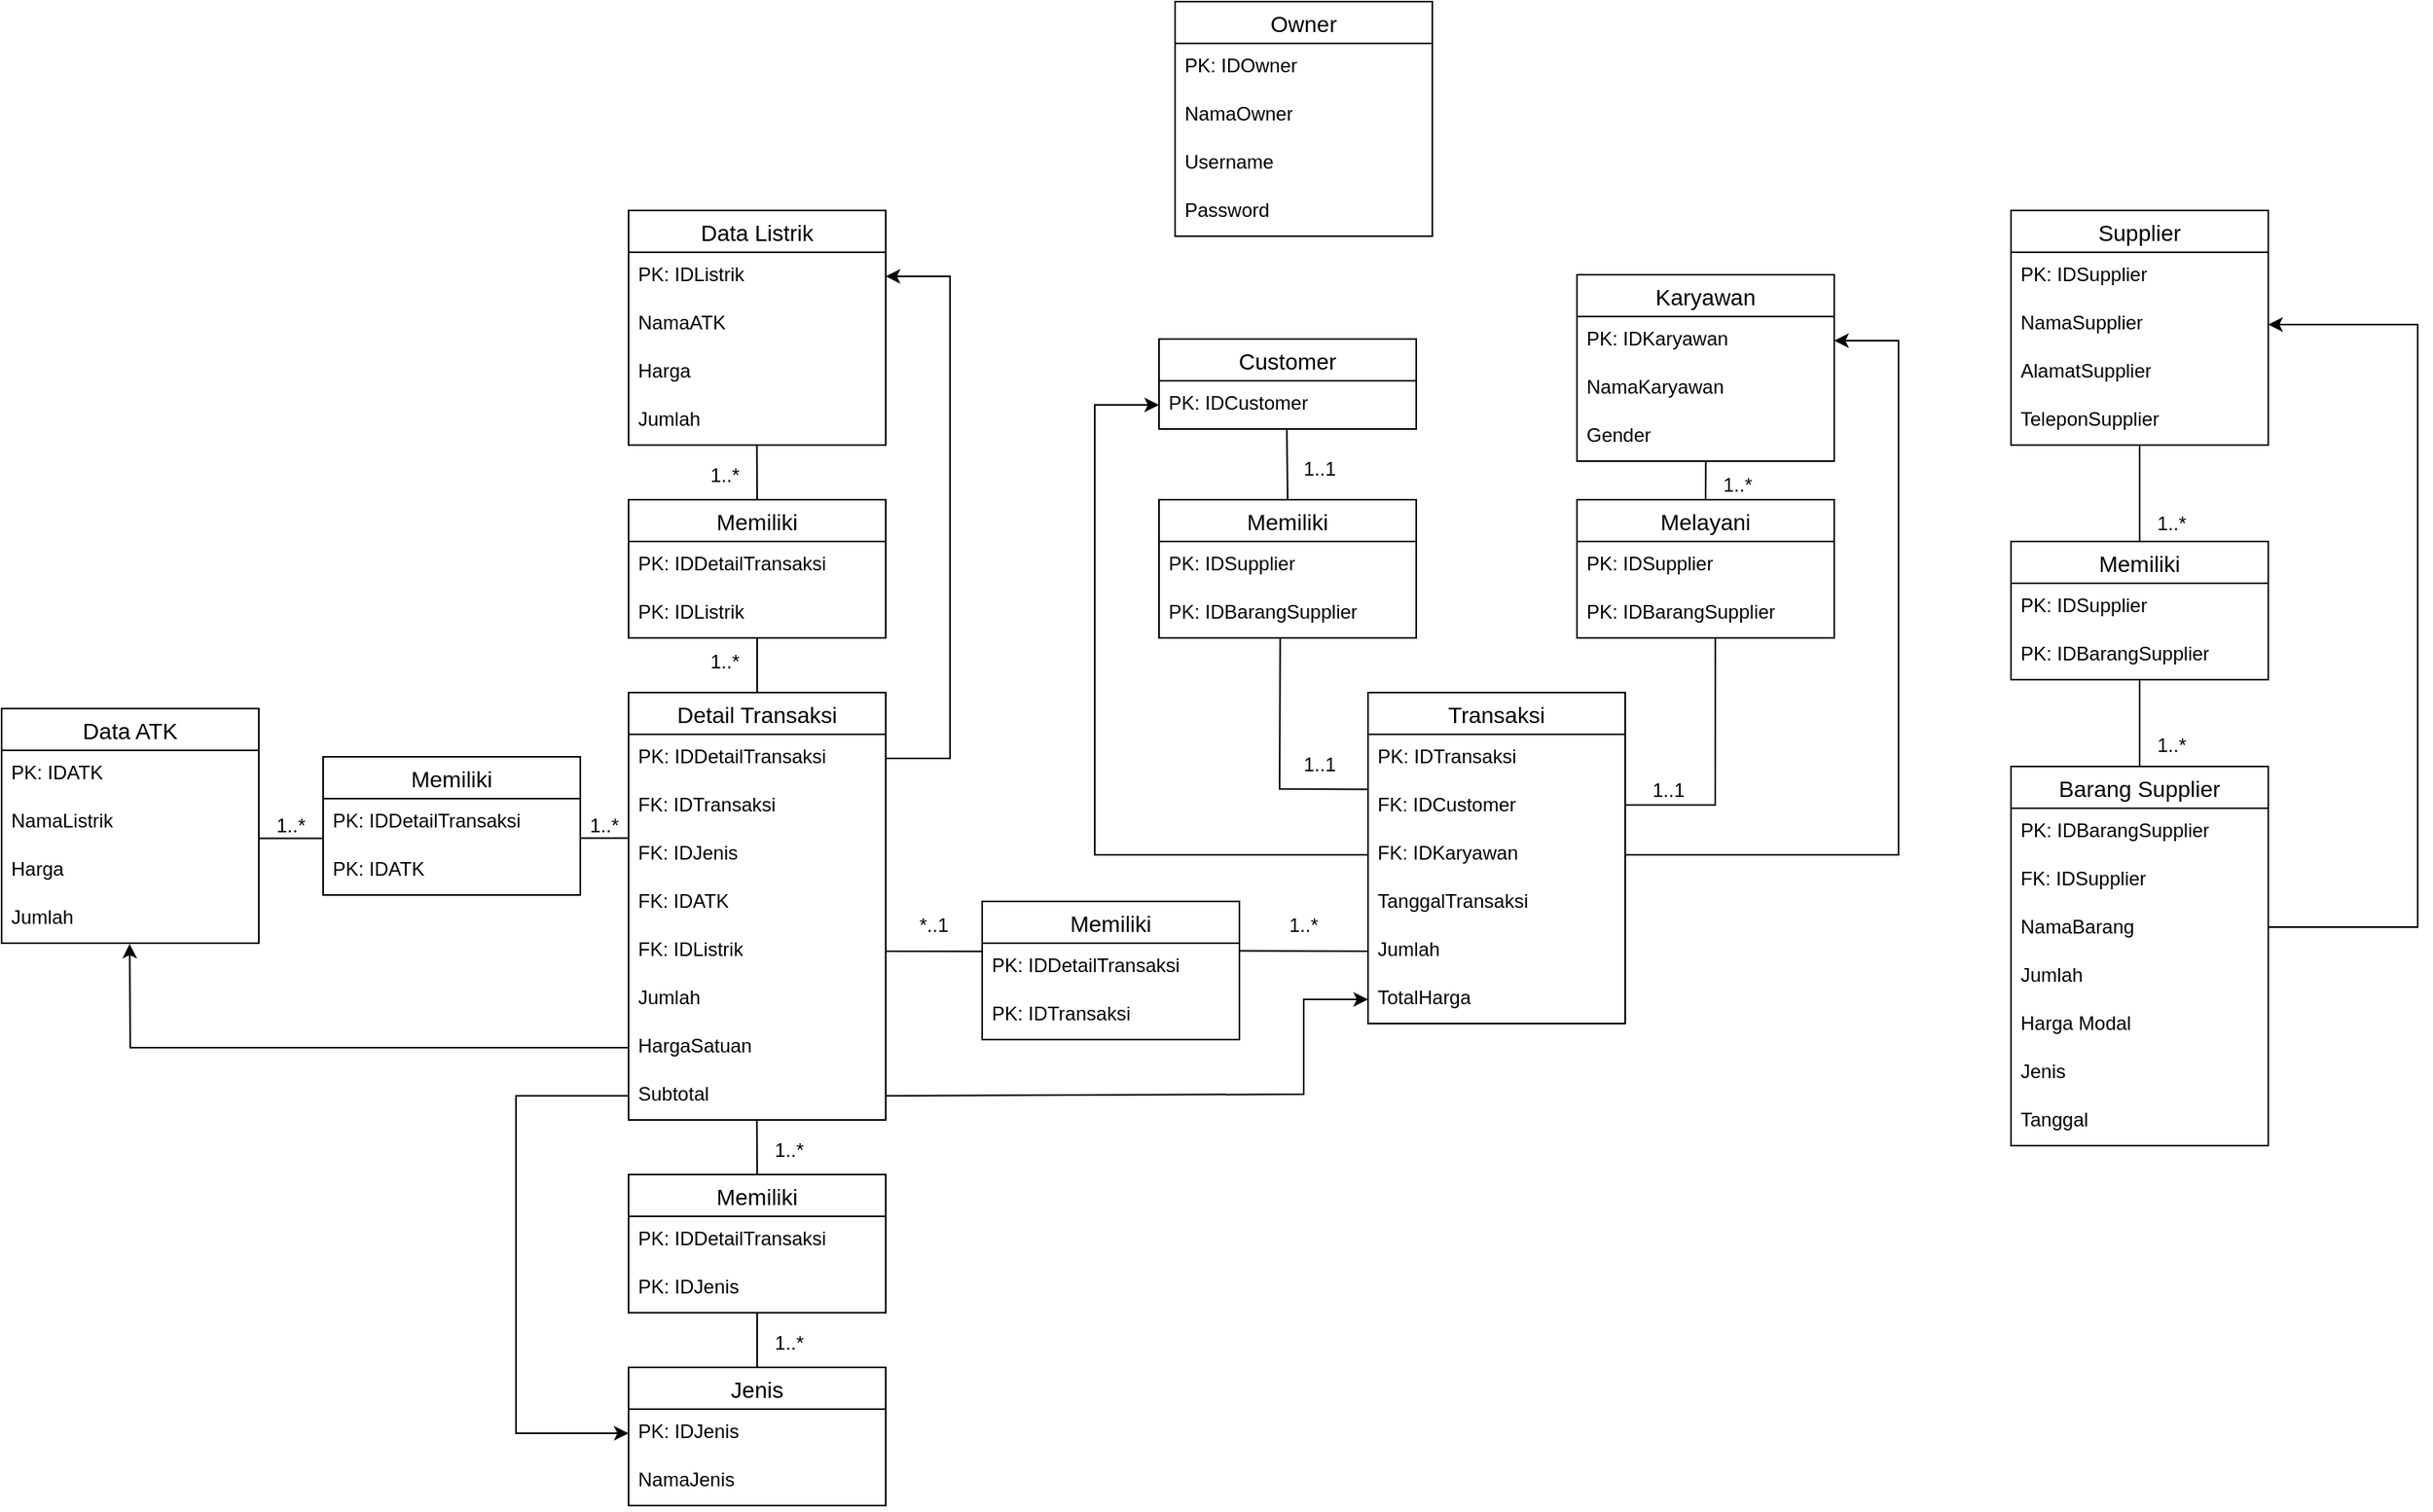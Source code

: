 <mxfile version="24.9.1">
  <diagram name="Page-1" id="pd5Z-vJEDujKjC-KWBN4">
    <mxGraphModel dx="1812" dy="1682" grid="1" gridSize="10" guides="1" tooltips="1" connect="1" arrows="1" fold="1" page="1" pageScale="1" pageWidth="827" pageHeight="1169" math="0" shadow="0">
      <root>
        <mxCell id="0" />
        <mxCell id="1" parent="0" />
        <mxCell id="2nRiDqllTPxRwzyI0WlH-1" value="Jenis" style="swimlane;fontStyle=0;childLayout=stackLayout;horizontal=1;startSize=26;horizontalStack=0;resizeParent=1;resizeParentMax=0;resizeLast=0;collapsible=1;marginBottom=0;align=center;fontSize=14;" vertex="1" parent="1">
          <mxGeometry x="150" y="760" width="160" height="86" as="geometry" />
        </mxCell>
        <mxCell id="2nRiDqllTPxRwzyI0WlH-2" value="PK: IDJenis" style="text;strokeColor=none;fillColor=none;spacingLeft=4;spacingRight=4;overflow=hidden;rotatable=0;points=[[0,0.5],[1,0.5]];portConstraint=eastwest;fontSize=12;whiteSpace=wrap;html=1;" vertex="1" parent="2nRiDqllTPxRwzyI0WlH-1">
          <mxGeometry y="26" width="160" height="30" as="geometry" />
        </mxCell>
        <mxCell id="2nRiDqllTPxRwzyI0WlH-3" value="NamaJenis" style="text;strokeColor=none;fillColor=none;spacingLeft=4;spacingRight=4;overflow=hidden;rotatable=0;points=[[0,0.5],[1,0.5]];portConstraint=eastwest;fontSize=12;whiteSpace=wrap;html=1;" vertex="1" parent="2nRiDqllTPxRwzyI0WlH-1">
          <mxGeometry y="56" width="160" height="30" as="geometry" />
        </mxCell>
        <mxCell id="2nRiDqllTPxRwzyI0WlH-5" value="Data Listrik" style="swimlane;fontStyle=0;childLayout=stackLayout;horizontal=1;startSize=26;horizontalStack=0;resizeParent=1;resizeParentMax=0;resizeLast=0;collapsible=1;marginBottom=0;align=center;fontSize=14;" vertex="1" parent="1">
          <mxGeometry x="150" y="40" width="160" height="146" as="geometry" />
        </mxCell>
        <mxCell id="2nRiDqllTPxRwzyI0WlH-6" value="PK: IDListrik" style="text;strokeColor=none;fillColor=none;spacingLeft=4;spacingRight=4;overflow=hidden;rotatable=0;points=[[0,0.5],[1,0.5]];portConstraint=eastwest;fontSize=12;whiteSpace=wrap;html=1;" vertex="1" parent="2nRiDqllTPxRwzyI0WlH-5">
          <mxGeometry y="26" width="160" height="30" as="geometry" />
        </mxCell>
        <mxCell id="2nRiDqllTPxRwzyI0WlH-10" value="NamaATK" style="text;strokeColor=none;fillColor=none;spacingLeft=4;spacingRight=4;overflow=hidden;rotatable=0;points=[[0,0.5],[1,0.5]];portConstraint=eastwest;fontSize=12;whiteSpace=wrap;html=1;" vertex="1" parent="2nRiDqllTPxRwzyI0WlH-5">
          <mxGeometry y="56" width="160" height="30" as="geometry" />
        </mxCell>
        <mxCell id="2nRiDqllTPxRwzyI0WlH-7" value="Harga" style="text;strokeColor=none;fillColor=none;spacingLeft=4;spacingRight=4;overflow=hidden;rotatable=0;points=[[0,0.5],[1,0.5]];portConstraint=eastwest;fontSize=12;whiteSpace=wrap;html=1;" vertex="1" parent="2nRiDqllTPxRwzyI0WlH-5">
          <mxGeometry y="86" width="160" height="30" as="geometry" />
        </mxCell>
        <mxCell id="2nRiDqllTPxRwzyI0WlH-8" value="Jumlah" style="text;strokeColor=none;fillColor=none;spacingLeft=4;spacingRight=4;overflow=hidden;rotatable=0;points=[[0,0.5],[1,0.5]];portConstraint=eastwest;fontSize=12;whiteSpace=wrap;html=1;" vertex="1" parent="2nRiDqllTPxRwzyI0WlH-5">
          <mxGeometry y="116" width="160" height="30" as="geometry" />
        </mxCell>
        <mxCell id="2nRiDqllTPxRwzyI0WlH-21" value="Data ATK" style="swimlane;fontStyle=0;childLayout=stackLayout;horizontal=1;startSize=26;horizontalStack=0;resizeParent=1;resizeParentMax=0;resizeLast=0;collapsible=1;marginBottom=0;align=center;fontSize=14;" vertex="1" parent="1">
          <mxGeometry x="-240" y="350" width="160" height="146" as="geometry" />
        </mxCell>
        <mxCell id="2nRiDqllTPxRwzyI0WlH-22" value="PK: IDATK" style="text;strokeColor=none;fillColor=none;spacingLeft=4;spacingRight=4;overflow=hidden;rotatable=0;points=[[0,0.5],[1,0.5]];portConstraint=eastwest;fontSize=12;whiteSpace=wrap;html=1;" vertex="1" parent="2nRiDqllTPxRwzyI0WlH-21">
          <mxGeometry y="26" width="160" height="30" as="geometry" />
        </mxCell>
        <mxCell id="2nRiDqllTPxRwzyI0WlH-23" value="NamaListrik" style="text;strokeColor=none;fillColor=none;spacingLeft=4;spacingRight=4;overflow=hidden;rotatable=0;points=[[0,0.5],[1,0.5]];portConstraint=eastwest;fontSize=12;whiteSpace=wrap;html=1;" vertex="1" parent="2nRiDqllTPxRwzyI0WlH-21">
          <mxGeometry y="56" width="160" height="30" as="geometry" />
        </mxCell>
        <mxCell id="2nRiDqllTPxRwzyI0WlH-24" value="Harga" style="text;strokeColor=none;fillColor=none;spacingLeft=4;spacingRight=4;overflow=hidden;rotatable=0;points=[[0,0.5],[1,0.5]];portConstraint=eastwest;fontSize=12;whiteSpace=wrap;html=1;" vertex="1" parent="2nRiDqllTPxRwzyI0WlH-21">
          <mxGeometry y="86" width="160" height="30" as="geometry" />
        </mxCell>
        <mxCell id="2nRiDqllTPxRwzyI0WlH-25" value="Jumlah" style="text;strokeColor=none;fillColor=none;spacingLeft=4;spacingRight=4;overflow=hidden;rotatable=0;points=[[0,0.5],[1,0.5]];portConstraint=eastwest;fontSize=12;whiteSpace=wrap;html=1;" vertex="1" parent="2nRiDqllTPxRwzyI0WlH-21">
          <mxGeometry y="116" width="160" height="30" as="geometry" />
        </mxCell>
        <mxCell id="2nRiDqllTPxRwzyI0WlH-26" value="Karyawan" style="swimlane;fontStyle=0;childLayout=stackLayout;horizontal=1;startSize=26;horizontalStack=0;resizeParent=1;resizeParentMax=0;resizeLast=0;collapsible=1;marginBottom=0;align=center;fontSize=14;" vertex="1" parent="1">
          <mxGeometry x="740" y="80" width="160" height="116" as="geometry" />
        </mxCell>
        <mxCell id="2nRiDqllTPxRwzyI0WlH-27" value="PK: IDKaryawan" style="text;strokeColor=none;fillColor=none;spacingLeft=4;spacingRight=4;overflow=hidden;rotatable=0;points=[[0,0.5],[1,0.5]];portConstraint=eastwest;fontSize=12;whiteSpace=wrap;html=1;" vertex="1" parent="2nRiDqllTPxRwzyI0WlH-26">
          <mxGeometry y="26" width="160" height="30" as="geometry" />
        </mxCell>
        <mxCell id="2nRiDqllTPxRwzyI0WlH-28" value="NamaKaryawan" style="text;strokeColor=none;fillColor=none;spacingLeft=4;spacingRight=4;overflow=hidden;rotatable=0;points=[[0,0.5],[1,0.5]];portConstraint=eastwest;fontSize=12;whiteSpace=wrap;html=1;" vertex="1" parent="2nRiDqllTPxRwzyI0WlH-26">
          <mxGeometry y="56" width="160" height="30" as="geometry" />
        </mxCell>
        <mxCell id="2nRiDqllTPxRwzyI0WlH-29" value="Gender" style="text;strokeColor=none;fillColor=none;spacingLeft=4;spacingRight=4;overflow=hidden;rotatable=0;points=[[0,0.5],[1,0.5]];portConstraint=eastwest;fontSize=12;whiteSpace=wrap;html=1;" vertex="1" parent="2nRiDqllTPxRwzyI0WlH-26">
          <mxGeometry y="86" width="160" height="30" as="geometry" />
        </mxCell>
        <mxCell id="2nRiDqllTPxRwzyI0WlH-30" value="Customer" style="swimlane;fontStyle=0;childLayout=stackLayout;horizontal=1;startSize=26;horizontalStack=0;resizeParent=1;resizeParentMax=0;resizeLast=0;collapsible=1;marginBottom=0;align=center;fontSize=14;" vertex="1" parent="1">
          <mxGeometry x="480" y="120" width="160" height="56" as="geometry" />
        </mxCell>
        <mxCell id="2nRiDqllTPxRwzyI0WlH-31" value="PK: IDCustomer" style="text;strokeColor=none;fillColor=none;spacingLeft=4;spacingRight=4;overflow=hidden;rotatable=0;points=[[0,0.5],[1,0.5]];portConstraint=eastwest;fontSize=12;whiteSpace=wrap;html=1;" vertex="1" parent="2nRiDqllTPxRwzyI0WlH-30">
          <mxGeometry y="26" width="160" height="30" as="geometry" />
        </mxCell>
        <mxCell id="2nRiDqllTPxRwzyI0WlH-34" value="Owner" style="swimlane;fontStyle=0;childLayout=stackLayout;horizontal=1;startSize=26;horizontalStack=0;resizeParent=1;resizeParentMax=0;resizeLast=0;collapsible=1;marginBottom=0;align=center;fontSize=14;" vertex="1" parent="1">
          <mxGeometry x="490" y="-90" width="160" height="146" as="geometry" />
        </mxCell>
        <mxCell id="2nRiDqllTPxRwzyI0WlH-35" value="PK: IDOwner" style="text;strokeColor=none;fillColor=none;spacingLeft=4;spacingRight=4;overflow=hidden;rotatable=0;points=[[0,0.5],[1,0.5]];portConstraint=eastwest;fontSize=12;whiteSpace=wrap;html=1;" vertex="1" parent="2nRiDqllTPxRwzyI0WlH-34">
          <mxGeometry y="26" width="160" height="30" as="geometry" />
        </mxCell>
        <mxCell id="2nRiDqllTPxRwzyI0WlH-36" value="NamaOwner" style="text;strokeColor=none;fillColor=none;spacingLeft=4;spacingRight=4;overflow=hidden;rotatable=0;points=[[0,0.5],[1,0.5]];portConstraint=eastwest;fontSize=12;whiteSpace=wrap;html=1;" vertex="1" parent="2nRiDqllTPxRwzyI0WlH-34">
          <mxGeometry y="56" width="160" height="30" as="geometry" />
        </mxCell>
        <mxCell id="2nRiDqllTPxRwzyI0WlH-37" value="Username" style="text;strokeColor=none;fillColor=none;spacingLeft=4;spacingRight=4;overflow=hidden;rotatable=0;points=[[0,0.5],[1,0.5]];portConstraint=eastwest;fontSize=12;whiteSpace=wrap;html=1;" vertex="1" parent="2nRiDqllTPxRwzyI0WlH-34">
          <mxGeometry y="86" width="160" height="30" as="geometry" />
        </mxCell>
        <mxCell id="2nRiDqllTPxRwzyI0WlH-38" value="Password" style="text;strokeColor=none;fillColor=none;spacingLeft=4;spacingRight=4;overflow=hidden;rotatable=0;points=[[0,0.5],[1,0.5]];portConstraint=eastwest;fontSize=12;whiteSpace=wrap;html=1;" vertex="1" parent="2nRiDqllTPxRwzyI0WlH-34">
          <mxGeometry y="116" width="160" height="30" as="geometry" />
        </mxCell>
        <mxCell id="2nRiDqllTPxRwzyI0WlH-39" value="Supplier" style="swimlane;fontStyle=0;childLayout=stackLayout;horizontal=1;startSize=26;horizontalStack=0;resizeParent=1;resizeParentMax=0;resizeLast=0;collapsible=1;marginBottom=0;align=center;fontSize=14;" vertex="1" parent="1">
          <mxGeometry x="1010" y="40" width="160" height="146" as="geometry" />
        </mxCell>
        <mxCell id="2nRiDqllTPxRwzyI0WlH-40" value="PK: IDSupplier" style="text;strokeColor=none;fillColor=none;spacingLeft=4;spacingRight=4;overflow=hidden;rotatable=0;points=[[0,0.5],[1,0.5]];portConstraint=eastwest;fontSize=12;whiteSpace=wrap;html=1;" vertex="1" parent="2nRiDqllTPxRwzyI0WlH-39">
          <mxGeometry y="26" width="160" height="30" as="geometry" />
        </mxCell>
        <mxCell id="2nRiDqllTPxRwzyI0WlH-41" value="NamaSupplier" style="text;strokeColor=none;fillColor=none;spacingLeft=4;spacingRight=4;overflow=hidden;rotatable=0;points=[[0,0.5],[1,0.5]];portConstraint=eastwest;fontSize=12;whiteSpace=wrap;html=1;" vertex="1" parent="2nRiDqllTPxRwzyI0WlH-39">
          <mxGeometry y="56" width="160" height="30" as="geometry" />
        </mxCell>
        <mxCell id="2nRiDqllTPxRwzyI0WlH-42" value="AlamatSupplier" style="text;strokeColor=none;fillColor=none;spacingLeft=4;spacingRight=4;overflow=hidden;rotatable=0;points=[[0,0.5],[1,0.5]];portConstraint=eastwest;fontSize=12;whiteSpace=wrap;html=1;" vertex="1" parent="2nRiDqllTPxRwzyI0WlH-39">
          <mxGeometry y="86" width="160" height="30" as="geometry" />
        </mxCell>
        <mxCell id="2nRiDqllTPxRwzyI0WlH-43" value="TeleponSupplier" style="text;strokeColor=none;fillColor=none;spacingLeft=4;spacingRight=4;overflow=hidden;rotatable=0;points=[[0,0.5],[1,0.5]];portConstraint=eastwest;fontSize=12;whiteSpace=wrap;html=1;" vertex="1" parent="2nRiDqllTPxRwzyI0WlH-39">
          <mxGeometry y="116" width="160" height="30" as="geometry" />
        </mxCell>
        <mxCell id="2nRiDqllTPxRwzyI0WlH-44" value="Barang Supplier" style="swimlane;fontStyle=0;childLayout=stackLayout;horizontal=1;startSize=26;horizontalStack=0;resizeParent=1;resizeParentMax=0;resizeLast=0;collapsible=1;marginBottom=0;align=center;fontSize=14;" vertex="1" parent="1">
          <mxGeometry x="1010" y="386" width="160" height="236" as="geometry" />
        </mxCell>
        <mxCell id="2nRiDqllTPxRwzyI0WlH-45" value="PK: IDBarangSupplier" style="text;strokeColor=none;fillColor=none;spacingLeft=4;spacingRight=4;overflow=hidden;rotatable=0;points=[[0,0.5],[1,0.5]];portConstraint=eastwest;fontSize=12;whiteSpace=wrap;html=1;" vertex="1" parent="2nRiDqllTPxRwzyI0WlH-44">
          <mxGeometry y="26" width="160" height="30" as="geometry" />
        </mxCell>
        <mxCell id="2nRiDqllTPxRwzyI0WlH-46" value="FK: IDSupplier" style="text;strokeColor=none;fillColor=none;spacingLeft=4;spacingRight=4;overflow=hidden;rotatable=0;points=[[0,0.5],[1,0.5]];portConstraint=eastwest;fontSize=12;whiteSpace=wrap;html=1;" vertex="1" parent="2nRiDqllTPxRwzyI0WlH-44">
          <mxGeometry y="56" width="160" height="30" as="geometry" />
        </mxCell>
        <mxCell id="2nRiDqllTPxRwzyI0WlH-47" value="NamaBarang" style="text;strokeColor=none;fillColor=none;spacingLeft=4;spacingRight=4;overflow=hidden;rotatable=0;points=[[0,0.5],[1,0.5]];portConstraint=eastwest;fontSize=12;whiteSpace=wrap;html=1;" vertex="1" parent="2nRiDqllTPxRwzyI0WlH-44">
          <mxGeometry y="86" width="160" height="30" as="geometry" />
        </mxCell>
        <mxCell id="2nRiDqllTPxRwzyI0WlH-49" value="Jumlah" style="text;strokeColor=none;fillColor=none;spacingLeft=4;spacingRight=4;overflow=hidden;rotatable=0;points=[[0,0.5],[1,0.5]];portConstraint=eastwest;fontSize=12;whiteSpace=wrap;html=1;" vertex="1" parent="2nRiDqllTPxRwzyI0WlH-44">
          <mxGeometry y="116" width="160" height="30" as="geometry" />
        </mxCell>
        <mxCell id="2nRiDqllTPxRwzyI0WlH-50" value="Harga Modal" style="text;strokeColor=none;fillColor=none;spacingLeft=4;spacingRight=4;overflow=hidden;rotatable=0;points=[[0,0.5],[1,0.5]];portConstraint=eastwest;fontSize=12;whiteSpace=wrap;html=1;" vertex="1" parent="2nRiDqllTPxRwzyI0WlH-44">
          <mxGeometry y="146" width="160" height="30" as="geometry" />
        </mxCell>
        <mxCell id="2nRiDqllTPxRwzyI0WlH-51" value="Jenis" style="text;strokeColor=none;fillColor=none;spacingLeft=4;spacingRight=4;overflow=hidden;rotatable=0;points=[[0,0.5],[1,0.5]];portConstraint=eastwest;fontSize=12;whiteSpace=wrap;html=1;" vertex="1" parent="2nRiDqllTPxRwzyI0WlH-44">
          <mxGeometry y="176" width="160" height="30" as="geometry" />
        </mxCell>
        <mxCell id="2nRiDqllTPxRwzyI0WlH-52" value="Tanggal" style="text;strokeColor=none;fillColor=none;spacingLeft=4;spacingRight=4;overflow=hidden;rotatable=0;points=[[0,0.5],[1,0.5]];portConstraint=eastwest;fontSize=12;whiteSpace=wrap;html=1;" vertex="1" parent="2nRiDqllTPxRwzyI0WlH-44">
          <mxGeometry y="206" width="160" height="30" as="geometry" />
        </mxCell>
        <mxCell id="2nRiDqllTPxRwzyI0WlH-53" value="Transaksi" style="swimlane;fontStyle=0;childLayout=stackLayout;horizontal=1;startSize=26;horizontalStack=0;resizeParent=1;resizeParentMax=0;resizeLast=0;collapsible=1;marginBottom=0;align=center;fontSize=14;" vertex="1" parent="1">
          <mxGeometry x="610" y="340" width="160" height="206" as="geometry" />
        </mxCell>
        <mxCell id="2nRiDqllTPxRwzyI0WlH-54" value="PK: IDTransaksi" style="text;strokeColor=none;fillColor=none;spacingLeft=4;spacingRight=4;overflow=hidden;rotatable=0;points=[[0,0.5],[1,0.5]];portConstraint=eastwest;fontSize=12;whiteSpace=wrap;html=1;" vertex="1" parent="2nRiDqllTPxRwzyI0WlH-53">
          <mxGeometry y="26" width="160" height="30" as="geometry" />
        </mxCell>
        <mxCell id="2nRiDqllTPxRwzyI0WlH-61" value="FK: IDCustomer" style="text;strokeColor=none;fillColor=none;spacingLeft=4;spacingRight=4;overflow=hidden;rotatable=0;points=[[0,0.5],[1,0.5]];portConstraint=eastwest;fontSize=12;whiteSpace=wrap;html=1;" vertex="1" parent="2nRiDqllTPxRwzyI0WlH-53">
          <mxGeometry y="56" width="160" height="30" as="geometry" />
        </mxCell>
        <mxCell id="2nRiDqllTPxRwzyI0WlH-62" value="FK: IDKaryawan" style="text;strokeColor=none;fillColor=none;spacingLeft=4;spacingRight=4;overflow=hidden;rotatable=0;points=[[0,0.5],[1,0.5]];portConstraint=eastwest;fontSize=12;whiteSpace=wrap;html=1;" vertex="1" parent="2nRiDqllTPxRwzyI0WlH-53">
          <mxGeometry y="86" width="160" height="30" as="geometry" />
        </mxCell>
        <mxCell id="2nRiDqllTPxRwzyI0WlH-55" value="TanggalTransaksi" style="text;strokeColor=none;fillColor=none;spacingLeft=4;spacingRight=4;overflow=hidden;rotatable=0;points=[[0,0.5],[1,0.5]];portConstraint=eastwest;fontSize=12;whiteSpace=wrap;html=1;" vertex="1" parent="2nRiDqllTPxRwzyI0WlH-53">
          <mxGeometry y="116" width="160" height="30" as="geometry" />
        </mxCell>
        <mxCell id="2nRiDqllTPxRwzyI0WlH-56" value="Jumlah" style="text;strokeColor=none;fillColor=none;spacingLeft=4;spacingRight=4;overflow=hidden;rotatable=0;points=[[0,0.5],[1,0.5]];portConstraint=eastwest;fontSize=12;whiteSpace=wrap;html=1;" vertex="1" parent="2nRiDqllTPxRwzyI0WlH-53">
          <mxGeometry y="146" width="160" height="30" as="geometry" />
        </mxCell>
        <mxCell id="2nRiDqllTPxRwzyI0WlH-57" value="TotalHarga" style="text;strokeColor=none;fillColor=none;spacingLeft=4;spacingRight=4;overflow=hidden;rotatable=0;points=[[0,0.5],[1,0.5]];portConstraint=eastwest;fontSize=12;whiteSpace=wrap;html=1;" vertex="1" parent="2nRiDqllTPxRwzyI0WlH-53">
          <mxGeometry y="176" width="160" height="30" as="geometry" />
        </mxCell>
        <mxCell id="2nRiDqllTPxRwzyI0WlH-64" value="Detail Transaksi" style="swimlane;fontStyle=0;childLayout=stackLayout;horizontal=1;startSize=26;horizontalStack=0;resizeParent=1;resizeParentMax=0;resizeLast=0;collapsible=1;marginBottom=0;align=center;fontSize=14;" vertex="1" parent="1">
          <mxGeometry x="150" y="340" width="160" height="266" as="geometry" />
        </mxCell>
        <mxCell id="2nRiDqllTPxRwzyI0WlH-65" value="PK: IDDetailTransaksi" style="text;strokeColor=none;fillColor=none;spacingLeft=4;spacingRight=4;overflow=hidden;rotatable=0;points=[[0,0.5],[1,0.5]];portConstraint=eastwest;fontSize=12;whiteSpace=wrap;html=1;" vertex="1" parent="2nRiDqllTPxRwzyI0WlH-64">
          <mxGeometry y="26" width="160" height="30" as="geometry" />
        </mxCell>
        <mxCell id="2nRiDqllTPxRwzyI0WlH-75" value="FK: IDTransaksi" style="text;strokeColor=none;fillColor=none;spacingLeft=4;spacingRight=4;overflow=hidden;rotatable=0;points=[[0,0.5],[1,0.5]];portConstraint=eastwest;fontSize=12;whiteSpace=wrap;html=1;" vertex="1" parent="2nRiDqllTPxRwzyI0WlH-64">
          <mxGeometry y="56" width="160" height="30" as="geometry" />
        </mxCell>
        <mxCell id="2nRiDqllTPxRwzyI0WlH-66" value="FK: IDJenis" style="text;strokeColor=none;fillColor=none;spacingLeft=4;spacingRight=4;overflow=hidden;rotatable=0;points=[[0,0.5],[1,0.5]];portConstraint=eastwest;fontSize=12;whiteSpace=wrap;html=1;" vertex="1" parent="2nRiDqllTPxRwzyI0WlH-64">
          <mxGeometry y="86" width="160" height="30" as="geometry" />
        </mxCell>
        <mxCell id="2nRiDqllTPxRwzyI0WlH-67" value="FK: IDATK" style="text;strokeColor=none;fillColor=none;spacingLeft=4;spacingRight=4;overflow=hidden;rotatable=0;points=[[0,0.5],[1,0.5]];portConstraint=eastwest;fontSize=12;whiteSpace=wrap;html=1;" vertex="1" parent="2nRiDqllTPxRwzyI0WlH-64">
          <mxGeometry y="116" width="160" height="30" as="geometry" />
        </mxCell>
        <mxCell id="2nRiDqllTPxRwzyI0WlH-90" value="FK: IDListrik" style="text;strokeColor=none;fillColor=none;spacingLeft=4;spacingRight=4;overflow=hidden;rotatable=0;points=[[0,0.5],[1,0.5]];portConstraint=eastwest;fontSize=12;whiteSpace=wrap;html=1;" vertex="1" parent="2nRiDqllTPxRwzyI0WlH-64">
          <mxGeometry y="146" width="160" height="30" as="geometry" />
        </mxCell>
        <mxCell id="2nRiDqllTPxRwzyI0WlH-68" value="Jumlah" style="text;strokeColor=none;fillColor=none;spacingLeft=4;spacingRight=4;overflow=hidden;rotatable=0;points=[[0,0.5],[1,0.5]];portConstraint=eastwest;fontSize=12;whiteSpace=wrap;html=1;" vertex="1" parent="2nRiDqllTPxRwzyI0WlH-64">
          <mxGeometry y="176" width="160" height="30" as="geometry" />
        </mxCell>
        <mxCell id="2nRiDqllTPxRwzyI0WlH-69" value="HargaSatuan" style="text;strokeColor=none;fillColor=none;spacingLeft=4;spacingRight=4;overflow=hidden;rotatable=0;points=[[0,0.5],[1,0.5]];portConstraint=eastwest;fontSize=12;whiteSpace=wrap;html=1;" vertex="1" parent="2nRiDqllTPxRwzyI0WlH-64">
          <mxGeometry y="206" width="160" height="30" as="geometry" />
        </mxCell>
        <mxCell id="2nRiDqllTPxRwzyI0WlH-70" value="Subtotal" style="text;strokeColor=none;fillColor=none;spacingLeft=4;spacingRight=4;overflow=hidden;rotatable=0;points=[[0,0.5],[1,0.5]];portConstraint=eastwest;fontSize=12;whiteSpace=wrap;html=1;" vertex="1" parent="2nRiDqllTPxRwzyI0WlH-64">
          <mxGeometry y="236" width="160" height="30" as="geometry" />
        </mxCell>
        <mxCell id="2nRiDqllTPxRwzyI0WlH-81" value="Memiliki" style="swimlane;fontStyle=0;childLayout=stackLayout;horizontal=1;startSize=26;horizontalStack=0;resizeParent=1;resizeParentMax=0;resizeLast=0;collapsible=1;marginBottom=0;align=center;fontSize=14;" vertex="1" parent="1">
          <mxGeometry x="1010" y="246" width="160" height="86" as="geometry" />
        </mxCell>
        <mxCell id="2nRiDqllTPxRwzyI0WlH-82" value="PK: IDSupplier" style="text;strokeColor=none;fillColor=none;spacingLeft=4;spacingRight=4;overflow=hidden;rotatable=0;points=[[0,0.5],[1,0.5]];portConstraint=eastwest;fontSize=12;whiteSpace=wrap;html=1;" vertex="1" parent="2nRiDqllTPxRwzyI0WlH-81">
          <mxGeometry y="26" width="160" height="30" as="geometry" />
        </mxCell>
        <mxCell id="2nRiDqllTPxRwzyI0WlH-83" value="PK: IDBarangSupplier" style="text;strokeColor=none;fillColor=none;spacingLeft=4;spacingRight=4;overflow=hidden;rotatable=0;points=[[0,0.5],[1,0.5]];portConstraint=eastwest;fontSize=12;whiteSpace=wrap;html=1;" vertex="1" parent="2nRiDqllTPxRwzyI0WlH-81">
          <mxGeometry y="56" width="160" height="30" as="geometry" />
        </mxCell>
        <mxCell id="2nRiDqllTPxRwzyI0WlH-85" value="" style="endArrow=none;html=1;rounded=0;exitX=0.5;exitY=0;exitDx=0;exitDy=0;entryX=0.5;entryY=1.005;entryDx=0;entryDy=0;entryPerimeter=0;" edge="1" parent="1" source="2nRiDqllTPxRwzyI0WlH-44" target="2nRiDqllTPxRwzyI0WlH-83">
          <mxGeometry width="50" height="50" relative="1" as="geometry">
            <mxPoint x="1063" y="376" as="sourcePoint" />
            <mxPoint x="1090" y="336" as="targetPoint" />
          </mxGeometry>
        </mxCell>
        <mxCell id="2nRiDqllTPxRwzyI0WlH-86" value="" style="endArrow=none;html=1;rounded=0;entryX=0.5;entryY=1;entryDx=0;entryDy=0;entryPerimeter=0;" edge="1" parent="1" target="2nRiDqllTPxRwzyI0WlH-43">
          <mxGeometry width="50" height="50" relative="1" as="geometry">
            <mxPoint x="1090" y="246" as="sourcePoint" />
            <mxPoint x="1100" y="342" as="targetPoint" />
          </mxGeometry>
        </mxCell>
        <mxCell id="2nRiDqllTPxRwzyI0WlH-87" value="" style="endArrow=classic;html=1;rounded=0;entryX=1;entryY=0.5;entryDx=0;entryDy=0;" edge="1" parent="1">
          <mxGeometry width="50" height="50" relative="1" as="geometry">
            <mxPoint x="1170" y="486" as="sourcePoint" />
            <mxPoint x="1170" y="111" as="targetPoint" />
            <Array as="points">
              <mxPoint x="1263" y="486" />
              <mxPoint x="1263" y="111" />
            </Array>
          </mxGeometry>
        </mxCell>
        <mxCell id="2nRiDqllTPxRwzyI0WlH-91" value="Memiliki" style="swimlane;fontStyle=0;childLayout=stackLayout;horizontal=1;startSize=26;horizontalStack=0;resizeParent=1;resizeParentMax=0;resizeLast=0;collapsible=1;marginBottom=0;align=center;fontSize=14;" vertex="1" parent="1">
          <mxGeometry x="480" y="220" width="160" height="86" as="geometry" />
        </mxCell>
        <mxCell id="2nRiDqllTPxRwzyI0WlH-92" value="PK: IDSupplier" style="text;strokeColor=none;fillColor=none;spacingLeft=4;spacingRight=4;overflow=hidden;rotatable=0;points=[[0,0.5],[1,0.5]];portConstraint=eastwest;fontSize=12;whiteSpace=wrap;html=1;" vertex="1" parent="2nRiDqllTPxRwzyI0WlH-91">
          <mxGeometry y="26" width="160" height="30" as="geometry" />
        </mxCell>
        <mxCell id="2nRiDqllTPxRwzyI0WlH-93" value="PK: IDBarangSupplier" style="text;strokeColor=none;fillColor=none;spacingLeft=4;spacingRight=4;overflow=hidden;rotatable=0;points=[[0,0.5],[1,0.5]];portConstraint=eastwest;fontSize=12;whiteSpace=wrap;html=1;" vertex="1" parent="2nRiDqllTPxRwzyI0WlH-91">
          <mxGeometry y="56" width="160" height="30" as="geometry" />
        </mxCell>
        <mxCell id="2nRiDqllTPxRwzyI0WlH-94" value="Melayani" style="swimlane;fontStyle=0;childLayout=stackLayout;horizontal=1;startSize=26;horizontalStack=0;resizeParent=1;resizeParentMax=0;resizeLast=0;collapsible=1;marginBottom=0;align=center;fontSize=14;" vertex="1" parent="1">
          <mxGeometry x="740" y="220" width="160" height="86" as="geometry" />
        </mxCell>
        <mxCell id="2nRiDqllTPxRwzyI0WlH-95" value="PK: IDSupplier" style="text;strokeColor=none;fillColor=none;spacingLeft=4;spacingRight=4;overflow=hidden;rotatable=0;points=[[0,0.5],[1,0.5]];portConstraint=eastwest;fontSize=12;whiteSpace=wrap;html=1;" vertex="1" parent="2nRiDqllTPxRwzyI0WlH-94">
          <mxGeometry y="26" width="160" height="30" as="geometry" />
        </mxCell>
        <mxCell id="2nRiDqllTPxRwzyI0WlH-96" value="PK: IDBarangSupplier" style="text;strokeColor=none;fillColor=none;spacingLeft=4;spacingRight=4;overflow=hidden;rotatable=0;points=[[0,0.5],[1,0.5]];portConstraint=eastwest;fontSize=12;whiteSpace=wrap;html=1;" vertex="1" parent="2nRiDqllTPxRwzyI0WlH-94">
          <mxGeometry y="56" width="160" height="30" as="geometry" />
        </mxCell>
        <mxCell id="2nRiDqllTPxRwzyI0WlH-97" value="" style="endArrow=none;html=1;rounded=0;entryX=0.538;entryY=1.001;entryDx=0;entryDy=0;entryPerimeter=0;exitX=1;exitY=0.467;exitDx=0;exitDy=0;exitPerimeter=0;" edge="1" parent="1" source="2nRiDqllTPxRwzyI0WlH-61" target="2nRiDqllTPxRwzyI0WlH-96">
          <mxGeometry width="50" height="50" relative="1" as="geometry">
            <mxPoint x="750" y="430" as="sourcePoint" />
            <mxPoint x="800" y="380" as="targetPoint" />
            <Array as="points">
              <mxPoint x="826" y="410" />
            </Array>
          </mxGeometry>
        </mxCell>
        <mxCell id="2nRiDqllTPxRwzyI0WlH-98" value="" style="endArrow=none;html=1;rounded=0;entryX=0.471;entryY=1.009;entryDx=0;entryDy=0;entryPerimeter=0;exitX=0.003;exitY=0.14;exitDx=0;exitDy=0;exitPerimeter=0;" edge="1" parent="1" source="2nRiDqllTPxRwzyI0WlH-61" target="2nRiDqllTPxRwzyI0WlH-93">
          <mxGeometry width="50" height="50" relative="1" as="geometry">
            <mxPoint x="800" y="400" as="sourcePoint" />
            <mxPoint x="850" y="350" as="targetPoint" />
            <Array as="points">
              <mxPoint x="555" y="400" />
            </Array>
          </mxGeometry>
        </mxCell>
        <mxCell id="2nRiDqllTPxRwzyI0WlH-99" value="" style="endArrow=classic;html=1;rounded=0;exitX=0;exitY=0.5;exitDx=0;exitDy=0;entryX=0;entryY=0.5;entryDx=0;entryDy=0;" edge="1" parent="1" source="2nRiDqllTPxRwzyI0WlH-62" target="2nRiDqllTPxRwzyI0WlH-31">
          <mxGeometry width="50" height="50" relative="1" as="geometry">
            <mxPoint x="650" y="390" as="sourcePoint" />
            <mxPoint x="700" y="340" as="targetPoint" />
            <Array as="points">
              <mxPoint x="440" y="441" />
              <mxPoint x="440" y="161" />
            </Array>
          </mxGeometry>
        </mxCell>
        <mxCell id="2nRiDqllTPxRwzyI0WlH-100" value="" style="endArrow=classic;html=1;rounded=0;exitX=1;exitY=0.5;exitDx=0;exitDy=0;entryX=1;entryY=0.5;entryDx=0;entryDy=0;" edge="1" parent="1" source="2nRiDqllTPxRwzyI0WlH-62" target="2nRiDqllTPxRwzyI0WlH-27">
          <mxGeometry width="50" height="50" relative="1" as="geometry">
            <mxPoint x="780" y="390" as="sourcePoint" />
            <mxPoint x="830" y="340" as="targetPoint" />
            <Array as="points">
              <mxPoint x="940" y="441" />
              <mxPoint x="940" y="121" />
            </Array>
          </mxGeometry>
        </mxCell>
        <mxCell id="2nRiDqllTPxRwzyI0WlH-107" value="Memiliki" style="swimlane;fontStyle=0;childLayout=stackLayout;horizontal=1;startSize=26;horizontalStack=0;resizeParent=1;resizeParentMax=0;resizeLast=0;collapsible=1;marginBottom=0;align=center;fontSize=14;" vertex="1" parent="1">
          <mxGeometry x="150" y="220" width="160" height="86" as="geometry" />
        </mxCell>
        <mxCell id="2nRiDqllTPxRwzyI0WlH-108" value="PK: IDDetailTransaksi" style="text;strokeColor=none;fillColor=none;spacingLeft=4;spacingRight=4;overflow=hidden;rotatable=0;points=[[0,0.5],[1,0.5]];portConstraint=eastwest;fontSize=12;whiteSpace=wrap;html=1;" vertex="1" parent="2nRiDqllTPxRwzyI0WlH-107">
          <mxGeometry y="26" width="160" height="30" as="geometry" />
        </mxCell>
        <mxCell id="2nRiDqllTPxRwzyI0WlH-109" value="PK: IDListrik" style="text;strokeColor=none;fillColor=none;spacingLeft=4;spacingRight=4;overflow=hidden;rotatable=0;points=[[0,0.5],[1,0.5]];portConstraint=eastwest;fontSize=12;whiteSpace=wrap;html=1;" vertex="1" parent="2nRiDqllTPxRwzyI0WlH-107">
          <mxGeometry y="56" width="160" height="30" as="geometry" />
        </mxCell>
        <mxCell id="2nRiDqllTPxRwzyI0WlH-110" value="Memiliki" style="swimlane;fontStyle=0;childLayout=stackLayout;horizontal=1;startSize=26;horizontalStack=0;resizeParent=1;resizeParentMax=0;resizeLast=0;collapsible=1;marginBottom=0;align=center;fontSize=14;" vertex="1" parent="1">
          <mxGeometry x="-40" y="380" width="160" height="86" as="geometry" />
        </mxCell>
        <mxCell id="2nRiDqllTPxRwzyI0WlH-111" value="PK: IDDetailTransaksi" style="text;strokeColor=none;fillColor=none;spacingLeft=4;spacingRight=4;overflow=hidden;rotatable=0;points=[[0,0.5],[1,0.5]];portConstraint=eastwest;fontSize=12;whiteSpace=wrap;html=1;" vertex="1" parent="2nRiDqllTPxRwzyI0WlH-110">
          <mxGeometry y="26" width="160" height="30" as="geometry" />
        </mxCell>
        <mxCell id="2nRiDqllTPxRwzyI0WlH-112" value="PK: IDATK" style="text;strokeColor=none;fillColor=none;spacingLeft=4;spacingRight=4;overflow=hidden;rotatable=0;points=[[0,0.5],[1,0.5]];portConstraint=eastwest;fontSize=12;whiteSpace=wrap;html=1;" vertex="1" parent="2nRiDqllTPxRwzyI0WlH-110">
          <mxGeometry y="56" width="160" height="30" as="geometry" />
        </mxCell>
        <mxCell id="2nRiDqllTPxRwzyI0WlH-113" value="Memiliki" style="swimlane;fontStyle=0;childLayout=stackLayout;horizontal=1;startSize=26;horizontalStack=0;resizeParent=1;resizeParentMax=0;resizeLast=0;collapsible=1;marginBottom=0;align=center;fontSize=14;" vertex="1" parent="1">
          <mxGeometry x="150" y="640" width="160" height="86" as="geometry" />
        </mxCell>
        <mxCell id="2nRiDqllTPxRwzyI0WlH-114" value="PK: IDDetailTransaksi" style="text;strokeColor=none;fillColor=none;spacingLeft=4;spacingRight=4;overflow=hidden;rotatable=0;points=[[0,0.5],[1,0.5]];portConstraint=eastwest;fontSize=12;whiteSpace=wrap;html=1;" vertex="1" parent="2nRiDqllTPxRwzyI0WlH-113">
          <mxGeometry y="26" width="160" height="30" as="geometry" />
        </mxCell>
        <mxCell id="2nRiDqllTPxRwzyI0WlH-115" value="PK: IDJenis" style="text;strokeColor=none;fillColor=none;spacingLeft=4;spacingRight=4;overflow=hidden;rotatable=0;points=[[0,0.5],[1,0.5]];portConstraint=eastwest;fontSize=12;whiteSpace=wrap;html=1;" vertex="1" parent="2nRiDqllTPxRwzyI0WlH-113">
          <mxGeometry y="56" width="160" height="30" as="geometry" />
        </mxCell>
        <mxCell id="2nRiDqllTPxRwzyI0WlH-116" value="Memiliki" style="swimlane;fontStyle=0;childLayout=stackLayout;horizontal=1;startSize=26;horizontalStack=0;resizeParent=1;resizeParentMax=0;resizeLast=0;collapsible=1;marginBottom=0;align=center;fontSize=14;" vertex="1" parent="1">
          <mxGeometry x="370" y="470" width="160" height="86" as="geometry" />
        </mxCell>
        <mxCell id="2nRiDqllTPxRwzyI0WlH-117" value="PK: IDDetailTransaksi" style="text;strokeColor=none;fillColor=none;spacingLeft=4;spacingRight=4;overflow=hidden;rotatable=0;points=[[0,0.5],[1,0.5]];portConstraint=eastwest;fontSize=12;whiteSpace=wrap;html=1;" vertex="1" parent="2nRiDqllTPxRwzyI0WlH-116">
          <mxGeometry y="26" width="160" height="30" as="geometry" />
        </mxCell>
        <mxCell id="2nRiDqllTPxRwzyI0WlH-118" value="PK: IDTransaksi" style="text;strokeColor=none;fillColor=none;spacingLeft=4;spacingRight=4;overflow=hidden;rotatable=0;points=[[0,0.5],[1,0.5]];portConstraint=eastwest;fontSize=12;whiteSpace=wrap;html=1;" vertex="1" parent="2nRiDqllTPxRwzyI0WlH-116">
          <mxGeometry y="56" width="160" height="30" as="geometry" />
        </mxCell>
        <mxCell id="2nRiDqllTPxRwzyI0WlH-119" value="" style="endArrow=none;html=1;rounded=0;exitX=0.5;exitY=0;exitDx=0;exitDy=0;entryX=0.499;entryY=1.007;entryDx=0;entryDy=0;entryPerimeter=0;" edge="1" parent="1" source="2nRiDqllTPxRwzyI0WlH-113" target="2nRiDqllTPxRwzyI0WlH-70">
          <mxGeometry width="50" height="50" relative="1" as="geometry">
            <mxPoint x="430" y="560" as="sourcePoint" />
            <mxPoint x="480" y="510" as="targetPoint" />
          </mxGeometry>
        </mxCell>
        <mxCell id="2nRiDqllTPxRwzyI0WlH-120" value="" style="endArrow=none;html=1;rounded=0;exitX=0.5;exitY=0;exitDx=0;exitDy=0;entryX=0.5;entryY=1;entryDx=0;entryDy=0;" edge="1" parent="1" source="2nRiDqllTPxRwzyI0WlH-1" target="2nRiDqllTPxRwzyI0WlH-113">
          <mxGeometry width="50" height="50" relative="1" as="geometry">
            <mxPoint x="240" y="650" as="sourcePoint" />
            <mxPoint x="240" y="616" as="targetPoint" />
          </mxGeometry>
        </mxCell>
        <mxCell id="2nRiDqllTPxRwzyI0WlH-121" value="" style="endArrow=none;html=1;rounded=0;exitX=1;exitY=0.5;exitDx=0;exitDy=0;entryX=0;entryY=0.169;entryDx=0;entryDy=0;entryPerimeter=0;" edge="1" parent="1" source="2nRiDqllTPxRwzyI0WlH-90" target="2nRiDqllTPxRwzyI0WlH-117">
          <mxGeometry width="50" height="50" relative="1" as="geometry">
            <mxPoint x="370" y="580" as="sourcePoint" />
            <mxPoint x="370" y="531" as="targetPoint" />
          </mxGeometry>
        </mxCell>
        <mxCell id="2nRiDqllTPxRwzyI0WlH-122" value="" style="endArrow=none;html=1;rounded=0;entryX=0;entryY=0.5;entryDx=0;entryDy=0;exitX=1;exitY=0.16;exitDx=0;exitDy=0;exitPerimeter=0;" edge="1" parent="1" source="2nRiDqllTPxRwzyI0WlH-117" target="2nRiDqllTPxRwzyI0WlH-56">
          <mxGeometry width="50" height="50" relative="1" as="geometry">
            <mxPoint x="540" y="500" as="sourcePoint" />
            <mxPoint x="380" y="541" as="targetPoint" />
          </mxGeometry>
        </mxCell>
        <mxCell id="2nRiDqllTPxRwzyI0WlH-123" value="" style="endArrow=none;html=1;rounded=0;exitX=0.5;exitY=0;exitDx=0;exitDy=0;entryX=0.499;entryY=1.009;entryDx=0;entryDy=0;entryPerimeter=0;" edge="1" parent="1" source="2nRiDqllTPxRwzyI0WlH-107" target="2nRiDqllTPxRwzyI0WlH-8">
          <mxGeometry width="50" height="50" relative="1" as="geometry">
            <mxPoint x="240" y="190" as="sourcePoint" />
            <mxPoint x="290" y="140" as="targetPoint" />
          </mxGeometry>
        </mxCell>
        <mxCell id="2nRiDqllTPxRwzyI0WlH-124" value="" style="endArrow=none;html=1;rounded=0;exitX=0.5;exitY=0;exitDx=0;exitDy=0;entryX=0.5;entryY=1;entryDx=0;entryDy=0;" edge="1" parent="1" source="2nRiDqllTPxRwzyI0WlH-64" target="2nRiDqllTPxRwzyI0WlH-107">
          <mxGeometry width="50" height="50" relative="1" as="geometry">
            <mxPoint x="240" y="230" as="sourcePoint" />
            <mxPoint x="240" y="196" as="targetPoint" />
          </mxGeometry>
        </mxCell>
        <mxCell id="2nRiDqllTPxRwzyI0WlH-125" value="" style="endArrow=none;html=1;rounded=0;entryX=-0.001;entryY=0.153;entryDx=0;entryDy=0;entryPerimeter=0;exitX=1.001;exitY=0.822;exitDx=0;exitDy=0;exitPerimeter=0;" edge="1" parent="1" source="2nRiDqllTPxRwzyI0WlH-111" target="2nRiDqllTPxRwzyI0WlH-66">
          <mxGeometry width="50" height="50" relative="1" as="geometry">
            <mxPoint x="120" y="471" as="sourcePoint" />
            <mxPoint x="70" y="410" as="targetPoint" />
          </mxGeometry>
        </mxCell>
        <mxCell id="2nRiDqllTPxRwzyI0WlH-126" value="" style="endArrow=none;html=1;rounded=0;exitX=1;exitY=0.827;exitDx=0;exitDy=0;entryX=-0.003;entryY=0.825;entryDx=0;entryDy=0;exitPerimeter=0;entryPerimeter=0;" edge="1" parent="1" source="2nRiDqllTPxRwzyI0WlH-23" target="2nRiDqllTPxRwzyI0WlH-111">
          <mxGeometry width="50" height="50" relative="1" as="geometry">
            <mxPoint x="-80" y="450" as="sourcePoint" />
            <mxPoint x="-30" y="400" as="targetPoint" />
          </mxGeometry>
        </mxCell>
        <mxCell id="2nRiDqllTPxRwzyI0WlH-127" value="" style="endArrow=classic;html=1;rounded=0;exitX=1;exitY=0.5;exitDx=0;exitDy=0;entryX=1;entryY=0.5;entryDx=0;entryDy=0;" edge="1" parent="1" source="2nRiDqllTPxRwzyI0WlH-65" target="2nRiDqllTPxRwzyI0WlH-6">
          <mxGeometry width="50" height="50" relative="1" as="geometry">
            <mxPoint x="180" y="360" as="sourcePoint" />
            <mxPoint x="230" y="310" as="targetPoint" />
            <Array as="points">
              <mxPoint x="350" y="381" />
              <mxPoint x="350" y="81" />
            </Array>
          </mxGeometry>
        </mxCell>
        <mxCell id="2nRiDqllTPxRwzyI0WlH-128" value="" style="endArrow=classic;html=1;rounded=0;exitX=0;exitY=0.5;exitDx=0;exitDy=0;entryX=0.498;entryY=1.014;entryDx=0;entryDy=0;entryPerimeter=0;" edge="1" parent="1" source="2nRiDqllTPxRwzyI0WlH-69" target="2nRiDqllTPxRwzyI0WlH-25">
          <mxGeometry width="50" height="50" relative="1" as="geometry">
            <mxPoint x="-80" y="540" as="sourcePoint" />
            <mxPoint x="-160" y="540" as="targetPoint" />
            <Array as="points">
              <mxPoint x="-160" y="561" />
            </Array>
          </mxGeometry>
        </mxCell>
        <mxCell id="2nRiDqllTPxRwzyI0WlH-129" value="" style="endArrow=classic;html=1;rounded=0;exitX=0;exitY=0.5;exitDx=0;exitDy=0;entryX=0;entryY=0.5;entryDx=0;entryDy=0;" edge="1" parent="1" source="2nRiDqllTPxRwzyI0WlH-70" target="2nRiDqllTPxRwzyI0WlH-2">
          <mxGeometry width="50" height="50" relative="1" as="geometry">
            <mxPoint x="240" y="600" as="sourcePoint" />
            <mxPoint x="70" y="670" as="targetPoint" />
            <Array as="points">
              <mxPoint x="80" y="591" />
              <mxPoint x="80" y="801" />
            </Array>
          </mxGeometry>
        </mxCell>
        <mxCell id="2nRiDqllTPxRwzyI0WlH-130" value="" style="endArrow=classic;html=1;rounded=0;exitX=1;exitY=0.5;exitDx=0;exitDy=0;entryX=0;entryY=0.5;entryDx=0;entryDy=0;" edge="1" parent="1" source="2nRiDqllTPxRwzyI0WlH-70" target="2nRiDqllTPxRwzyI0WlH-57">
          <mxGeometry width="50" height="50" relative="1" as="geometry">
            <mxPoint x="430" y="550" as="sourcePoint" />
            <mxPoint x="480" y="500" as="targetPoint" />
            <Array as="points">
              <mxPoint x="570" y="590" />
              <mxPoint x="570" y="531" />
            </Array>
          </mxGeometry>
        </mxCell>
        <mxCell id="2nRiDqllTPxRwzyI0WlH-131" value="" style="endArrow=none;html=1;rounded=0;exitX=0.5;exitY=0;exitDx=0;exitDy=0;entryX=0.497;entryY=1.008;entryDx=0;entryDy=0;entryPerimeter=0;" edge="1" parent="1" source="2nRiDqllTPxRwzyI0WlH-91" target="2nRiDqllTPxRwzyI0WlH-31">
          <mxGeometry width="50" height="50" relative="1" as="geometry">
            <mxPoint x="530" y="240" as="sourcePoint" />
            <mxPoint x="580" y="190" as="targetPoint" />
          </mxGeometry>
        </mxCell>
        <mxCell id="2nRiDqllTPxRwzyI0WlH-132" value="" style="endArrow=none;html=1;rounded=0;exitX=0.5;exitY=0;exitDx=0;exitDy=0;entryX=0.501;entryY=1.003;entryDx=0;entryDy=0;entryPerimeter=0;" edge="1" parent="1" source="2nRiDqllTPxRwzyI0WlH-94" target="2nRiDqllTPxRwzyI0WlH-29">
          <mxGeometry width="50" height="50" relative="1" as="geometry">
            <mxPoint x="840" y="240" as="sourcePoint" />
            <mxPoint x="890" y="190" as="targetPoint" />
          </mxGeometry>
        </mxCell>
        <mxCell id="2nRiDqllTPxRwzyI0WlH-133" value="1..*" style="text;html=1;align=center;verticalAlign=middle;whiteSpace=wrap;rounded=0;" vertex="1" parent="1">
          <mxGeometry x="105" y="408" width="60" height="30" as="geometry" />
        </mxCell>
        <mxCell id="2nRiDqllTPxRwzyI0WlH-135" value="1..*" style="text;html=1;align=center;verticalAlign=middle;whiteSpace=wrap;rounded=0;" vertex="1" parent="1">
          <mxGeometry x="-90" y="408" width="60" height="30" as="geometry" />
        </mxCell>
        <mxCell id="2nRiDqllTPxRwzyI0WlH-136" value="1..*" style="text;html=1;align=center;verticalAlign=middle;whiteSpace=wrap;rounded=0;" vertex="1" parent="1">
          <mxGeometry x="180" y="306" width="60" height="30" as="geometry" />
        </mxCell>
        <mxCell id="2nRiDqllTPxRwzyI0WlH-137" value="1..*" style="text;html=1;align=center;verticalAlign=middle;whiteSpace=wrap;rounded=0;" vertex="1" parent="1">
          <mxGeometry x="180" y="190" width="60" height="30" as="geometry" />
        </mxCell>
        <mxCell id="2nRiDqllTPxRwzyI0WlH-138" value="1..*" style="text;html=1;align=center;verticalAlign=middle;whiteSpace=wrap;rounded=0;" vertex="1" parent="1">
          <mxGeometry x="220" y="610" width="60" height="30" as="geometry" />
        </mxCell>
        <mxCell id="2nRiDqllTPxRwzyI0WlH-139" value="1..*" style="text;html=1;align=center;verticalAlign=middle;whiteSpace=wrap;rounded=0;" vertex="1" parent="1">
          <mxGeometry x="220" y="730" width="60" height="30" as="geometry" />
        </mxCell>
        <mxCell id="2nRiDqllTPxRwzyI0WlH-140" value="*..1" style="text;html=1;align=center;verticalAlign=middle;whiteSpace=wrap;rounded=0;" vertex="1" parent="1">
          <mxGeometry x="310" y="470" width="60" height="30" as="geometry" />
        </mxCell>
        <mxCell id="2nRiDqllTPxRwzyI0WlH-142" value="1..*" style="text;html=1;align=center;verticalAlign=middle;whiteSpace=wrap;rounded=0;" vertex="1" parent="1">
          <mxGeometry x="540" y="470" width="60" height="30" as="geometry" />
        </mxCell>
        <mxCell id="2nRiDqllTPxRwzyI0WlH-144" value="1..1" style="text;html=1;align=center;verticalAlign=middle;whiteSpace=wrap;rounded=0;" vertex="1" parent="1">
          <mxGeometry x="550" y="370" width="60" height="30" as="geometry" />
        </mxCell>
        <mxCell id="2nRiDqllTPxRwzyI0WlH-146" value="1..1" style="text;html=1;align=center;verticalAlign=middle;whiteSpace=wrap;rounded=0;" vertex="1" parent="1">
          <mxGeometry x="550" y="186" width="60" height="30" as="geometry" />
        </mxCell>
        <mxCell id="2nRiDqllTPxRwzyI0WlH-149" value="1..*" style="text;html=1;align=center;verticalAlign=middle;whiteSpace=wrap;rounded=0;" vertex="1" parent="1">
          <mxGeometry x="810" y="196" width="60" height="30" as="geometry" />
        </mxCell>
        <mxCell id="2nRiDqllTPxRwzyI0WlH-152" value="1..1" style="text;html=1;align=center;verticalAlign=middle;whiteSpace=wrap;rounded=0;" vertex="1" parent="1">
          <mxGeometry x="767" y="386" width="60" height="30" as="geometry" />
        </mxCell>
        <mxCell id="2nRiDqllTPxRwzyI0WlH-153" value="1..*" style="text;html=1;align=center;verticalAlign=middle;whiteSpace=wrap;rounded=0;" vertex="1" parent="1">
          <mxGeometry x="1080" y="220" width="60" height="30" as="geometry" />
        </mxCell>
        <mxCell id="2nRiDqllTPxRwzyI0WlH-157" value="1..*" style="text;html=1;align=center;verticalAlign=middle;whiteSpace=wrap;rounded=0;" vertex="1" parent="1">
          <mxGeometry x="1080" y="358" width="60" height="30" as="geometry" />
        </mxCell>
      </root>
    </mxGraphModel>
  </diagram>
</mxfile>
